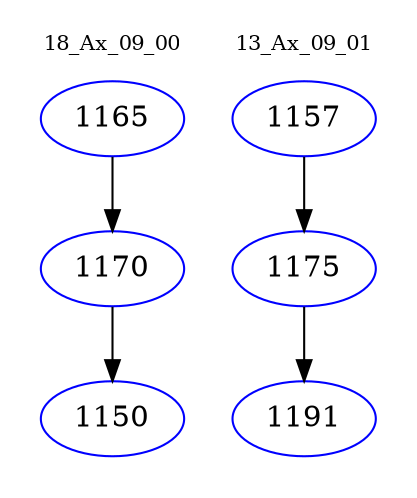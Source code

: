 digraph{
subgraph cluster_0 {
color = white
label = "18_Ax_09_00";
fontsize=10;
T0_1165 [label="1165", color="blue"]
T0_1165 -> T0_1170 [color="black"]
T0_1170 [label="1170", color="blue"]
T0_1170 -> T0_1150 [color="black"]
T0_1150 [label="1150", color="blue"]
}
subgraph cluster_1 {
color = white
label = "13_Ax_09_01";
fontsize=10;
T1_1157 [label="1157", color="blue"]
T1_1157 -> T1_1175 [color="black"]
T1_1175 [label="1175", color="blue"]
T1_1175 -> T1_1191 [color="black"]
T1_1191 [label="1191", color="blue"]
}
}
